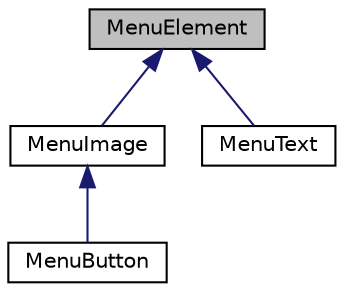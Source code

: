 digraph "MenuElement"
{
  edge [fontname="Helvetica",fontsize="10",labelfontname="Helvetica",labelfontsize="10"];
  node [fontname="Helvetica",fontsize="10",shape=record];
  Node1 [label="MenuElement",height=0.2,width=0.4,color="black", fillcolor="grey75", style="filled", fontcolor="black"];
  Node1 -> Node2 [dir="back",color="midnightblue",fontsize="10",style="solid",fontname="Helvetica"];
  Node2 [label="MenuImage",height=0.2,width=0.4,color="black", fillcolor="white", style="filled",URL="$classMenuImage.html"];
  Node2 -> Node3 [dir="back",color="midnightblue",fontsize="10",style="solid",fontname="Helvetica"];
  Node3 [label="MenuButton",height=0.2,width=0.4,color="black", fillcolor="white", style="filled",URL="$classMenuButton.html"];
  Node1 -> Node4 [dir="back",color="midnightblue",fontsize="10",style="solid",fontname="Helvetica"];
  Node4 [label="MenuText",height=0.2,width=0.4,color="black", fillcolor="white", style="filled",URL="$classMenuText.html"];
}
